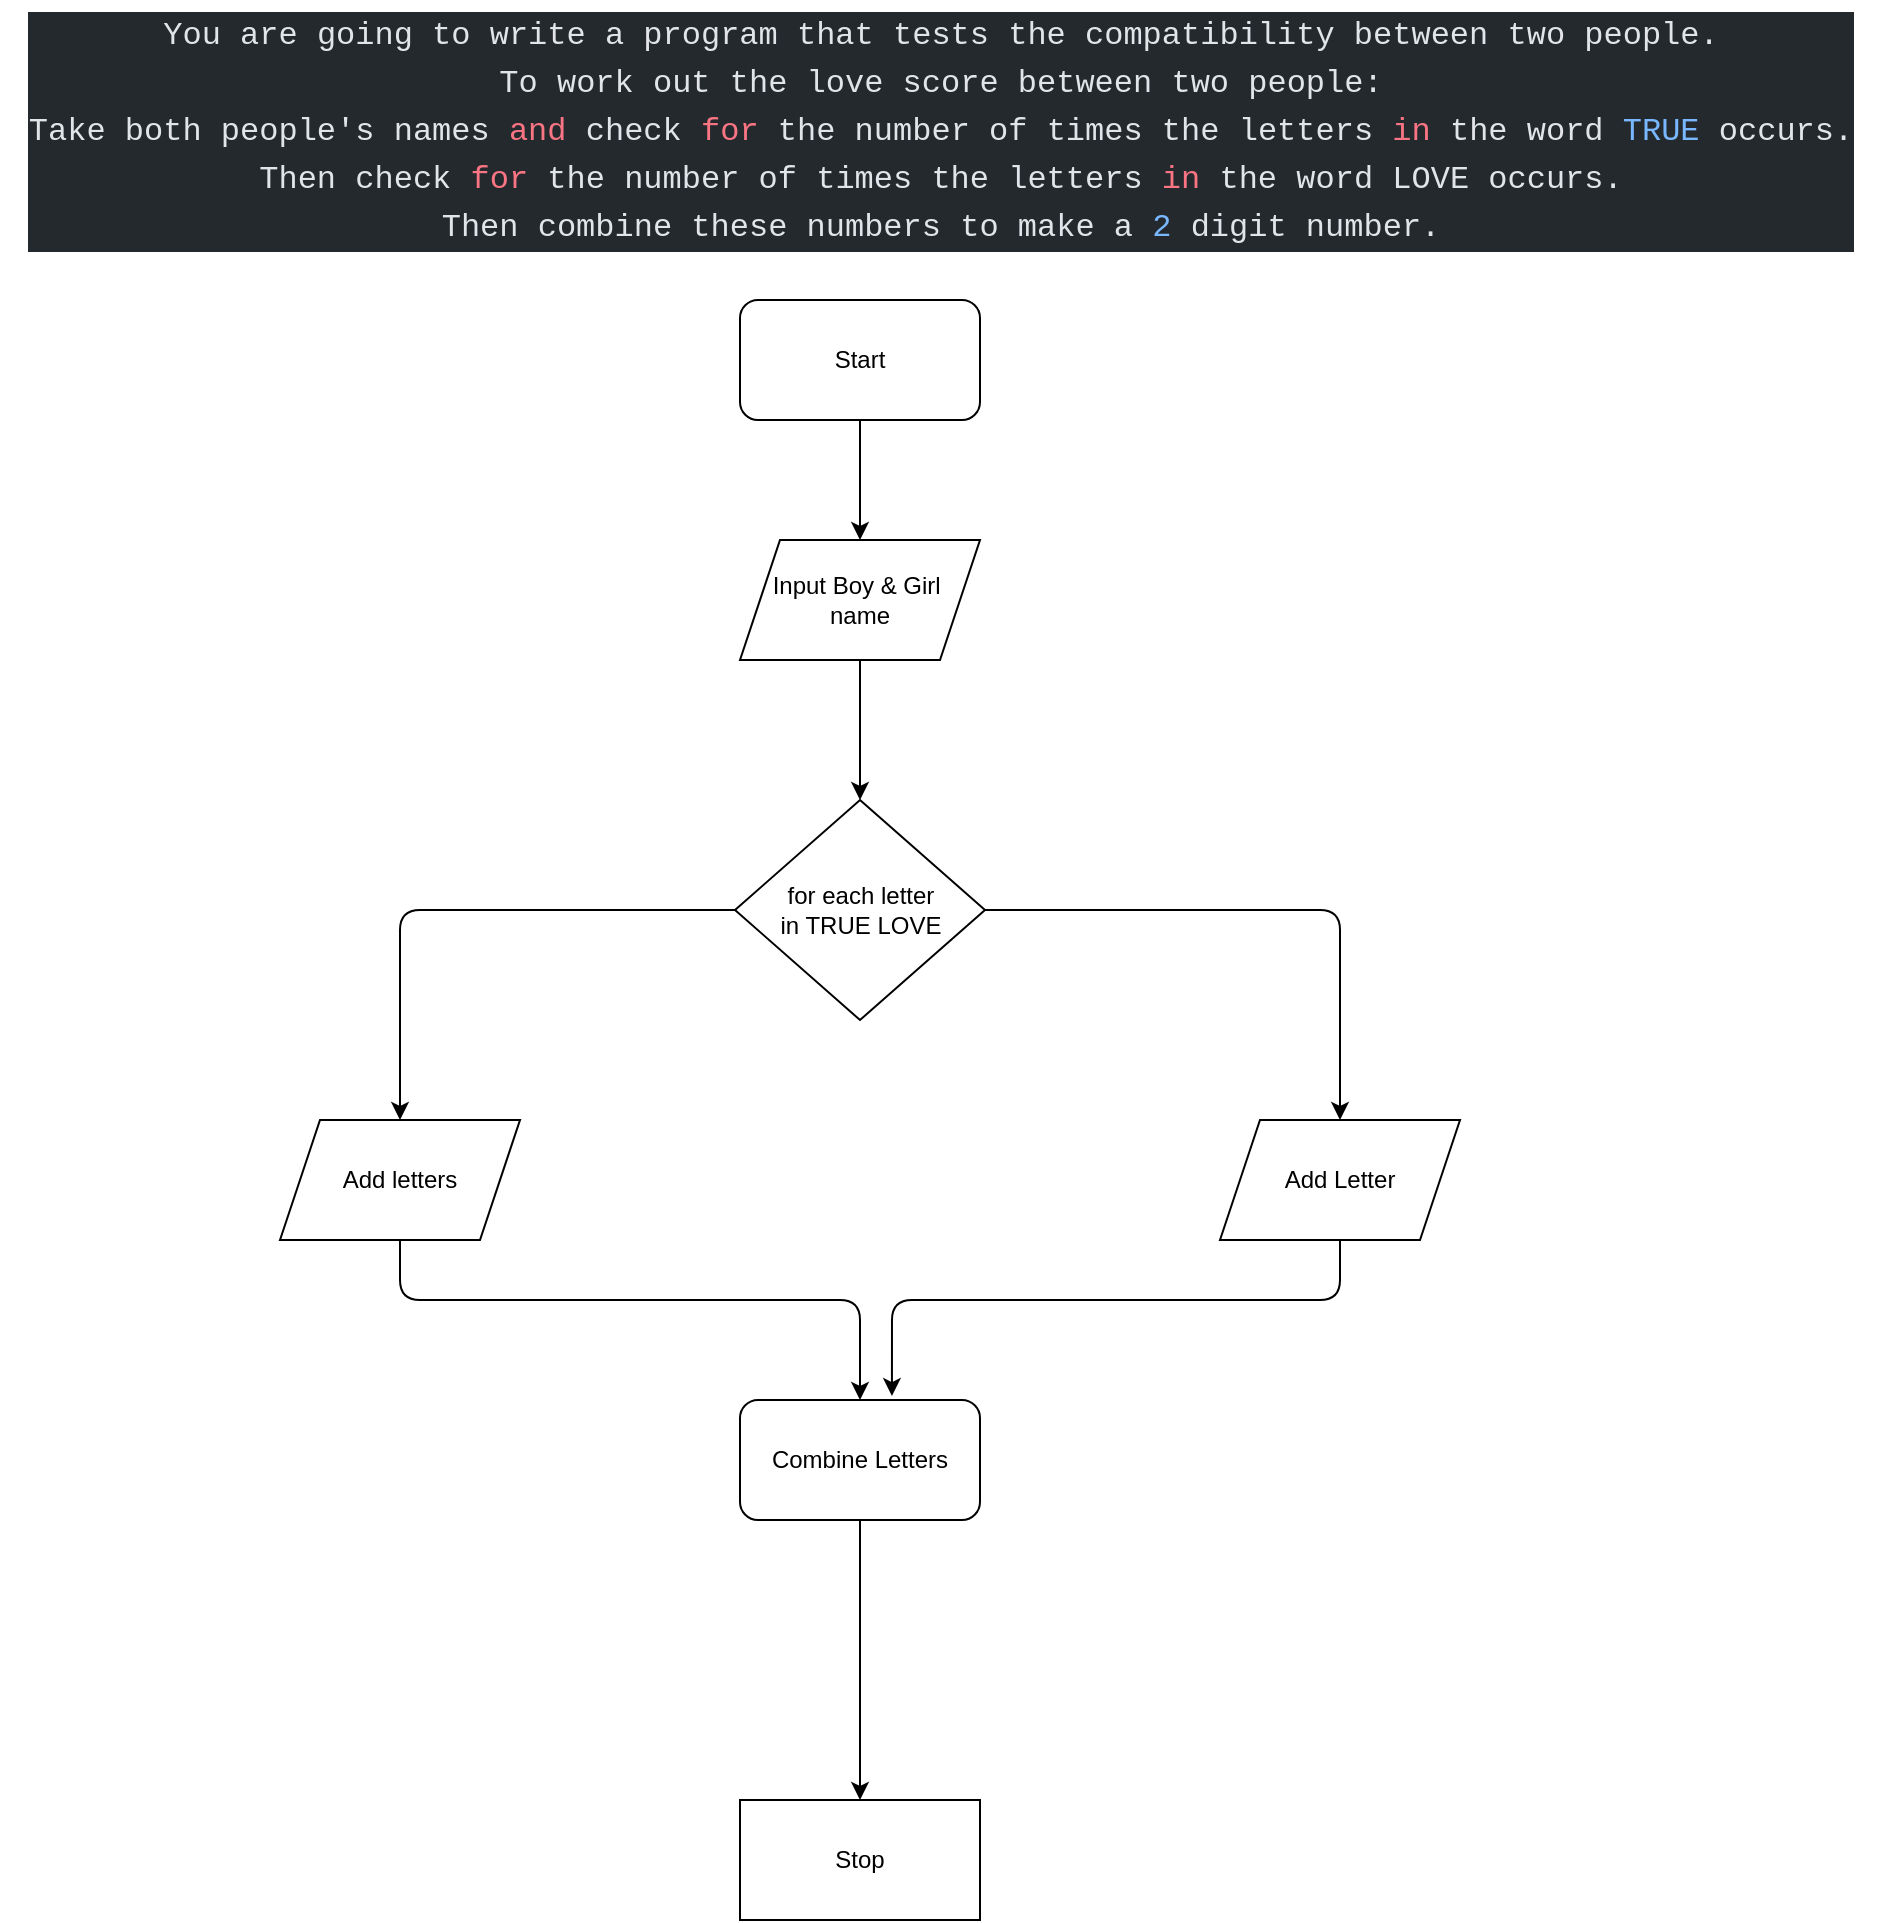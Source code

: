 <mxfile>
    <diagram id="r9nlkKE-uQTR52_Zovw6" name="Page-1">
        <mxGraphModel dx="646" dy="553" grid="1" gridSize="10" guides="1" tooltips="1" connect="1" arrows="1" fold="1" page="1" pageScale="1" pageWidth="827" pageHeight="1169" math="0" shadow="0">
            <root>
                <mxCell id="0"/>
                <mxCell id="1" parent="0"/>
                <mxCell id="2" value="&lt;div style=&quot;color: rgb(225, 228, 232); background-color: rgb(36, 41, 46); font-family: Menlo, Monaco, &amp;quot;Courier New&amp;quot;, monospace; font-size: 16px; line-height: 24px;&quot;&gt;&lt;div&gt;You are going to write a program that tests the compatibility between two people.&lt;/div&gt;&lt;div&gt;To work out the love score between two people:&lt;/div&gt;&lt;div&gt;Take both people's names &lt;span style=&quot;color: #f97583;&quot;&gt;and&lt;/span&gt; check &lt;span style=&quot;color: #f97583;&quot;&gt;for&lt;/span&gt; the number of times the letters &lt;span style=&quot;color: #f97583;&quot;&gt;in&lt;/span&gt; the word &lt;span style=&quot;color: #79b8ff;&quot;&gt;TRUE&lt;/span&gt; occurs. &lt;/div&gt;&lt;div&gt;Then check &lt;span style=&quot;color: #f97583;&quot;&gt;for&lt;/span&gt; the number of times the letters &lt;span style=&quot;color: #f97583;&quot;&gt;in&lt;/span&gt; the word LOVE occurs. &lt;/div&gt;&lt;div&gt;Then combine these numbers to make a &lt;span style=&quot;color: #79b8ff;&quot;&gt;2&lt;/span&gt; digit number.&lt;/div&gt;&lt;/div&gt;" style="text;html=1;align=center;verticalAlign=middle;resizable=0;points=[];autosize=1;strokeColor=none;fillColor=none;" parent="1" vertex="1">
                    <mxGeometry x="10" y="10" width="940" height="130" as="geometry"/>
                </mxCell>
                <mxCell id="20" style="edgeStyle=none;html=1;" parent="1" source="4" target="5" edge="1">
                    <mxGeometry relative="1" as="geometry"/>
                </mxCell>
                <mxCell id="4" value="Start" style="rounded=1;whiteSpace=wrap;html=1;" parent="1" vertex="1">
                    <mxGeometry x="380" y="160" width="120" height="60" as="geometry"/>
                </mxCell>
                <mxCell id="6" style="edgeStyle=none;html=1;" parent="1" source="5" edge="1">
                    <mxGeometry relative="1" as="geometry">
                        <mxPoint x="440" y="410" as="targetPoint"/>
                    </mxGeometry>
                </mxCell>
                <mxCell id="5" value="Input Boy &amp;amp; Girl&amp;nbsp;&lt;br&gt;name" style="shape=parallelogram;perimeter=parallelogramPerimeter;whiteSpace=wrap;html=1;fixedSize=1;" parent="1" vertex="1">
                    <mxGeometry x="380" y="280" width="120" height="60" as="geometry"/>
                </mxCell>
                <mxCell id="13" style="edgeStyle=none;html=1;exitX=0;exitY=0.5;exitDx=0;exitDy=0;entryX=0.5;entryY=0;entryDx=0;entryDy=0;" parent="1" source="7" target="10" edge="1">
                    <mxGeometry relative="1" as="geometry">
                        <Array as="points">
                            <mxPoint x="210" y="465"/>
                        </Array>
                    </mxGeometry>
                </mxCell>
                <mxCell id="7" value="for each letter&lt;br&gt;in TRUE LOVE" style="rhombus;whiteSpace=wrap;html=1;" parent="1" vertex="1">
                    <mxGeometry x="377.5" y="410" width="125" height="110" as="geometry"/>
                </mxCell>
                <mxCell id="17" style="edgeStyle=none;html=1;entryX=0.5;entryY=0;entryDx=0;entryDy=0;" parent="1" source="10" target="12" edge="1">
                    <mxGeometry relative="1" as="geometry">
                        <mxPoint x="450" y="660" as="targetPoint"/>
                        <Array as="points">
                            <mxPoint x="210" y="660"/>
                            <mxPoint x="440" y="660"/>
                        </Array>
                    </mxGeometry>
                </mxCell>
                <mxCell id="10" value="Add letters" style="shape=parallelogram;perimeter=parallelogramPerimeter;whiteSpace=wrap;html=1;fixedSize=1;" parent="1" vertex="1">
                    <mxGeometry x="150" y="570" width="120" height="60" as="geometry"/>
                </mxCell>
                <mxCell id="18" style="edgeStyle=none;html=1;entryX=0.633;entryY=-0.033;entryDx=0;entryDy=0;entryPerimeter=0;" parent="1" source="11" target="12" edge="1">
                    <mxGeometry relative="1" as="geometry">
                        <Array as="points">
                            <mxPoint x="680" y="660"/>
                            <mxPoint x="456" y="660"/>
                        </Array>
                    </mxGeometry>
                </mxCell>
                <mxCell id="11" value="Add Letter" style="shape=parallelogram;perimeter=parallelogramPerimeter;whiteSpace=wrap;html=1;fixedSize=1;" parent="1" vertex="1">
                    <mxGeometry x="620" y="570" width="120" height="60" as="geometry"/>
                </mxCell>
                <mxCell id="19" style="edgeStyle=none;html=1;entryX=0.5;entryY=0;entryDx=0;entryDy=0;" parent="1" source="12" target="15" edge="1">
                    <mxGeometry relative="1" as="geometry"/>
                </mxCell>
                <mxCell id="12" value="Combine Letters" style="rounded=1;whiteSpace=wrap;html=1;" parent="1" vertex="1">
                    <mxGeometry x="380" y="710" width="120" height="60" as="geometry"/>
                </mxCell>
                <mxCell id="15" value="Stop" style="whiteSpace=wrap;html=1;" parent="1" vertex="1">
                    <mxGeometry x="380" y="910" width="120" height="60" as="geometry"/>
                </mxCell>
                <mxCell id="16" style="edgeStyle=none;html=1;exitX=1;exitY=0.5;exitDx=0;exitDy=0;" parent="1" source="7" target="11" edge="1">
                    <mxGeometry relative="1" as="geometry">
                        <mxPoint x="779.38" y="500" as="sourcePoint"/>
                        <mxPoint x="670" y="590" as="targetPoint"/>
                        <Array as="points">
                            <mxPoint x="680" y="465"/>
                        </Array>
                    </mxGeometry>
                </mxCell>
            </root>
        </mxGraphModel>
    </diagram>
</mxfile>